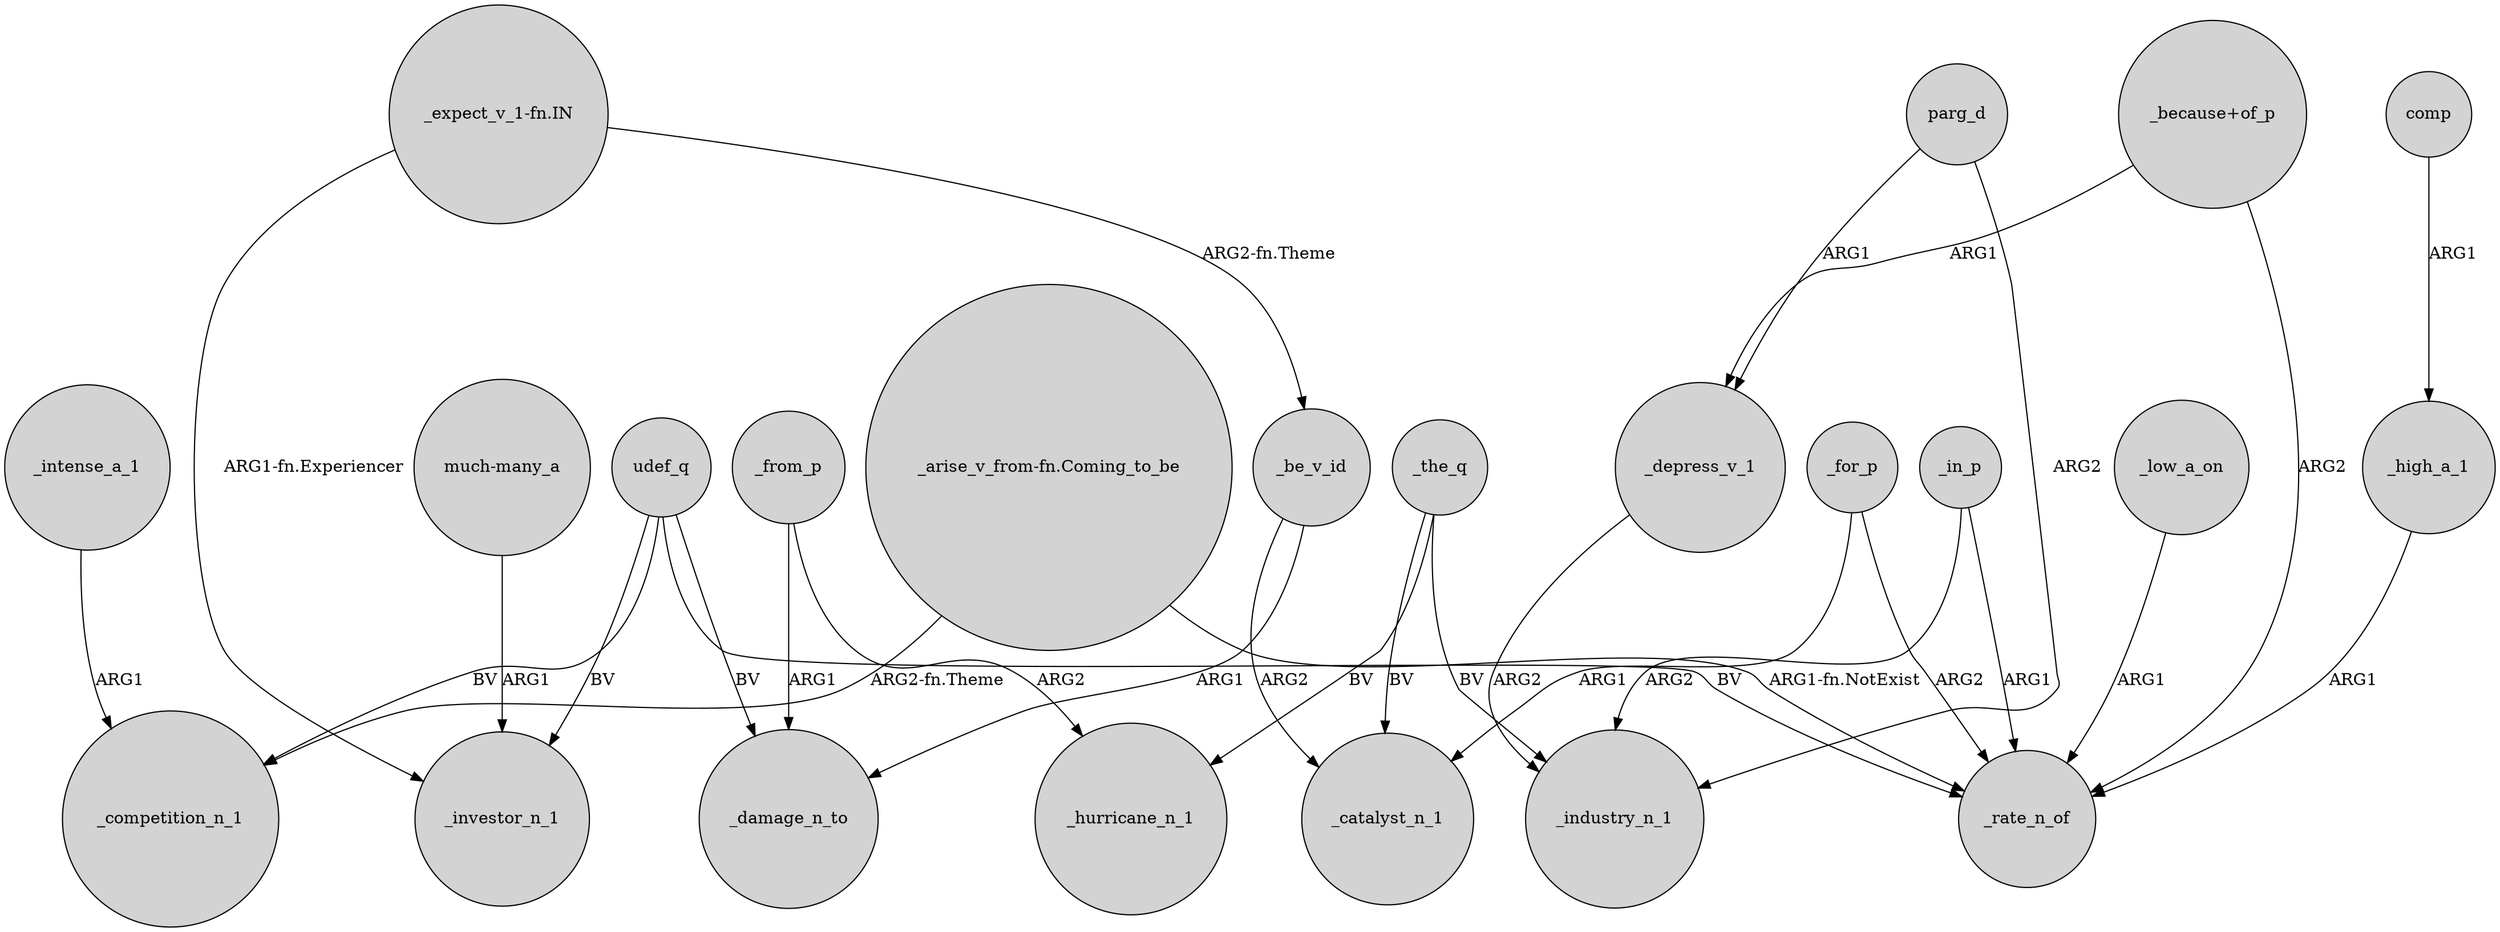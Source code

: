 digraph {
	node [shape=circle style=filled]
	_intense_a_1 -> _competition_n_1 [label=ARG1]
	parg_d -> _industry_n_1 [label=ARG2]
	udef_q -> _competition_n_1 [label=BV]
	udef_q -> _investor_n_1 [label=BV]
	"much-many_a" -> _investor_n_1 [label=ARG1]
	_the_q -> _catalyst_n_1 [label=BV]
	_be_v_id -> _catalyst_n_1 [label=ARG2]
	_in_p -> _industry_n_1 [label=ARG2]
	parg_d -> _depress_v_1 [label=ARG1]
	"_expect_v_1-fn.IN" -> _be_v_id [label="ARG2-fn.Theme"]
	udef_q -> _rate_n_of [label=BV]
	comp -> _high_a_1 [label=ARG1]
	"_arise_v_from-fn.Coming_to_be" -> _competition_n_1 [label="ARG2-fn.Theme"]
	_the_q -> _industry_n_1 [label=BV]
	_be_v_id -> _damage_n_to [label=ARG1]
	"_because+of_p" -> _depress_v_1 [label=ARG1]
	_from_p -> _hurricane_n_1 [label=ARG2]
	"_expect_v_1-fn.IN" -> _investor_n_1 [label="ARG1-fn.Experiencer"]
	_from_p -> _damage_n_to [label=ARG1]
	_low_a_on -> _rate_n_of [label=ARG1]
	_high_a_1 -> _rate_n_of [label=ARG1]
	_the_q -> _hurricane_n_1 [label=BV]
	udef_q -> _damage_n_to [label=BV]
	"_arise_v_from-fn.Coming_to_be" -> _rate_n_of [label="ARG1-fn.NotExist"]
	"_because+of_p" -> _rate_n_of [label=ARG2]
	_in_p -> _rate_n_of [label=ARG1]
	_depress_v_1 -> _industry_n_1 [label=ARG2]
	_for_p -> _catalyst_n_1 [label=ARG1]
	_for_p -> _rate_n_of [label=ARG2]
}
